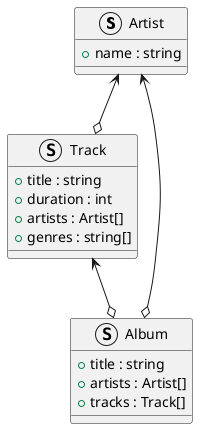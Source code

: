 @startuml
'https://plantuml.com/class-diagram

struct Artist {
+ name : string
}

struct Track {
+ title : string
+ duration : int
+ artists : Artist[]
+ genres : string[]
}
Artist <--o Track

struct Album {
+ title : string
+ artists : Artist[]
+ tracks : Track[]
}
Artist <--o Album
Track <--o Album


@enduml